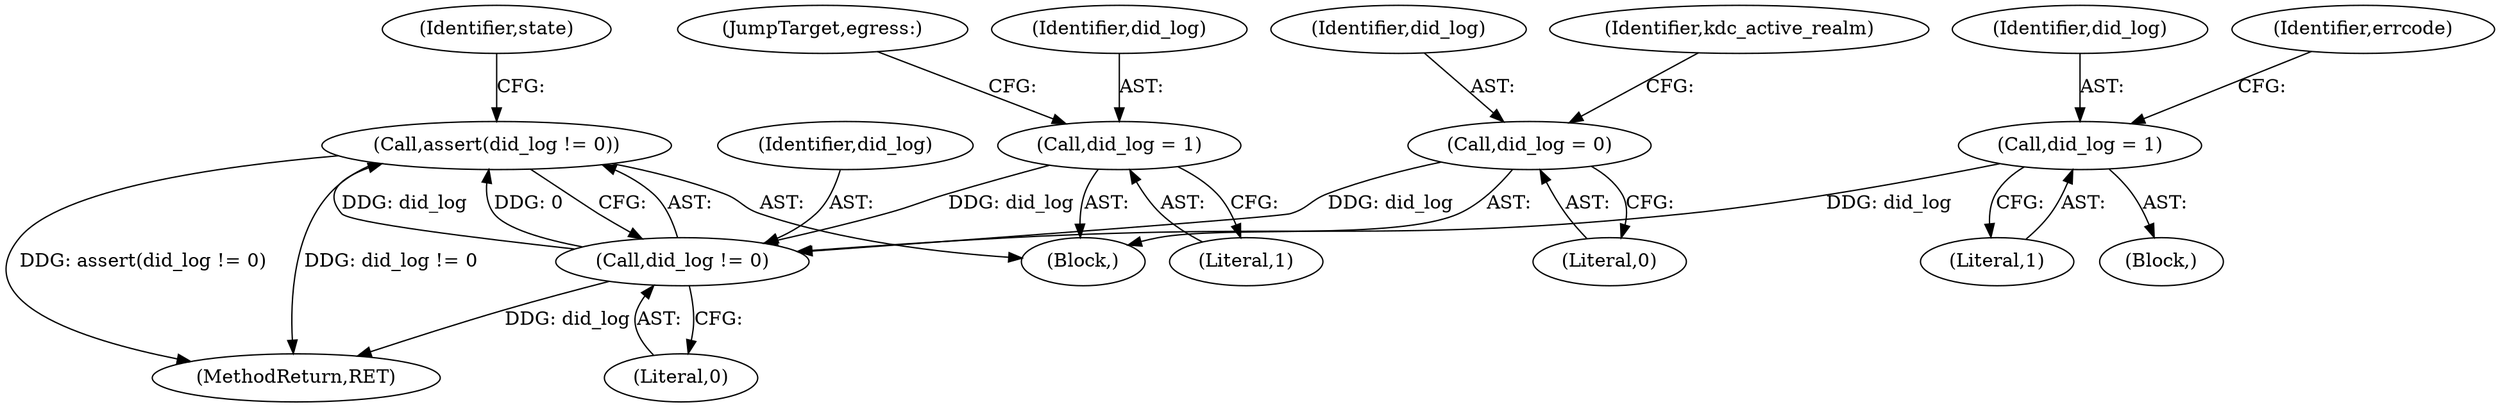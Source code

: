 digraph "0_krb5_ffb35baac6981f9e8914f8f3bffd37f284b85970@API" {
"1001156" [label="(Call,assert(did_log != 0))"];
"1001157" [label="(Call,did_log != 0)"];
"1000783" [label="(Call,did_log = 1)"];
"1000132" [label="(Call,did_log = 0)"];
"1000887" [label="(Call,did_log = 1)"];
"1000786" [label="(JumpTarget,egress:)"];
"1001156" [label="(Call,assert(did_log != 0))"];
"1001158" [label="(Identifier,did_log)"];
"1000785" [label="(Literal,1)"];
"1000134" [label="(Literal,0)"];
"1000783" [label="(Call,did_log = 1)"];
"1000889" [label="(Literal,1)"];
"1000888" [label="(Identifier,did_log)"];
"1001159" [label="(Literal,0)"];
"1000784" [label="(Identifier,did_log)"];
"1001161" [label="(Identifier,state)"];
"1000887" [label="(Call,did_log = 1)"];
"1000133" [label="(Identifier,did_log)"];
"1000139" [label="(Identifier,kdc_active_realm)"];
"1000851" [label="(Block,)"];
"1000891" [label="(Identifier,errcode)"];
"1001166" [label="(MethodReturn,RET)"];
"1000132" [label="(Call,did_log = 0)"];
"1000117" [label="(Block,)"];
"1001157" [label="(Call,did_log != 0)"];
"1001156" -> "1000117"  [label="AST: "];
"1001156" -> "1001157"  [label="CFG: "];
"1001157" -> "1001156"  [label="AST: "];
"1001161" -> "1001156"  [label="CFG: "];
"1001156" -> "1001166"  [label="DDG: assert(did_log != 0)"];
"1001156" -> "1001166"  [label="DDG: did_log != 0"];
"1001157" -> "1001156"  [label="DDG: did_log"];
"1001157" -> "1001156"  [label="DDG: 0"];
"1001157" -> "1001159"  [label="CFG: "];
"1001158" -> "1001157"  [label="AST: "];
"1001159" -> "1001157"  [label="AST: "];
"1001157" -> "1001166"  [label="DDG: did_log"];
"1000783" -> "1001157"  [label="DDG: did_log"];
"1000132" -> "1001157"  [label="DDG: did_log"];
"1000887" -> "1001157"  [label="DDG: did_log"];
"1000783" -> "1000117"  [label="AST: "];
"1000783" -> "1000785"  [label="CFG: "];
"1000784" -> "1000783"  [label="AST: "];
"1000785" -> "1000783"  [label="AST: "];
"1000786" -> "1000783"  [label="CFG: "];
"1000132" -> "1000117"  [label="AST: "];
"1000132" -> "1000134"  [label="CFG: "];
"1000133" -> "1000132"  [label="AST: "];
"1000134" -> "1000132"  [label="AST: "];
"1000139" -> "1000132"  [label="CFG: "];
"1000887" -> "1000851"  [label="AST: "];
"1000887" -> "1000889"  [label="CFG: "];
"1000888" -> "1000887"  [label="AST: "];
"1000889" -> "1000887"  [label="AST: "];
"1000891" -> "1000887"  [label="CFG: "];
}
